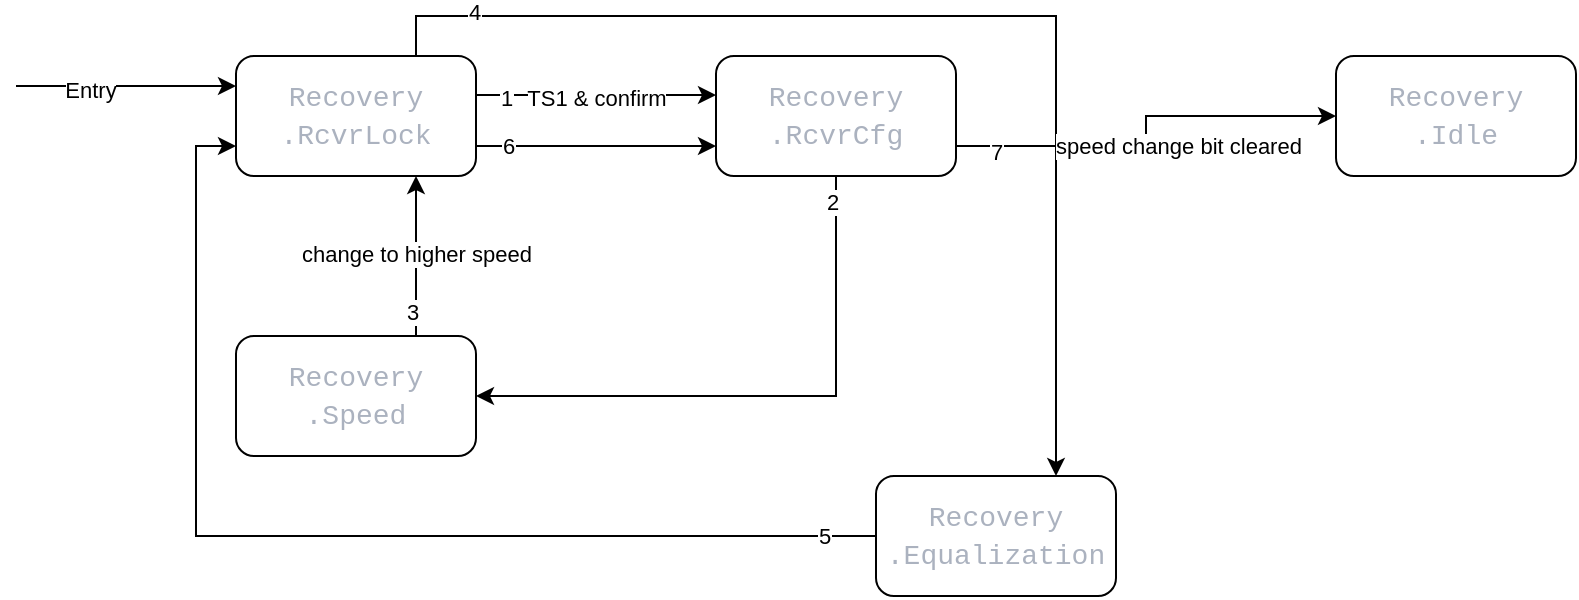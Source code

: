<mxfile version="24.7.16">
  <diagram name="Page-1" id="BXqrSRAVh3xnv1fdek1u">
    <mxGraphModel dx="1195" dy="615" grid="1" gridSize="10" guides="1" tooltips="1" connect="1" arrows="1" fold="1" page="1" pageScale="1" pageWidth="850" pageHeight="1100" math="0" shadow="0">
      <root>
        <mxCell id="0" />
        <mxCell id="1" parent="0" />
        <mxCell id="6jeEO0FnrRtDvutKkgK3-8" style="edgeStyle=orthogonalEdgeStyle;rounded=0;orthogonalLoop=1;jettySize=auto;html=1;entryX=0;entryY=0.5;entryDx=0;entryDy=0;" edge="1" parent="1">
          <mxGeometry relative="1" as="geometry">
            <mxPoint x="260" y="139.5" as="sourcePoint" />
            <mxPoint x="380" y="139.5" as="targetPoint" />
          </mxGeometry>
        </mxCell>
        <mxCell id="6jeEO0FnrRtDvutKkgK3-21" value="1" style="edgeLabel;html=1;align=center;verticalAlign=middle;resizable=0;points=[];" vertex="1" connectable="0" parent="6jeEO0FnrRtDvutKkgK3-8">
          <mxGeometry x="-0.749" y="-1" relative="1" as="geometry">
            <mxPoint as="offset" />
          </mxGeometry>
        </mxCell>
        <mxCell id="6jeEO0FnrRtDvutKkgK3-29" value="TS1 &amp;amp; confirm" style="edgeLabel;html=1;align=center;verticalAlign=middle;resizable=0;points=[];" vertex="1" connectable="0" parent="6jeEO0FnrRtDvutKkgK3-8">
          <mxGeometry x="-0.24" y="-1" relative="1" as="geometry">
            <mxPoint x="14" as="offset" />
          </mxGeometry>
        </mxCell>
        <mxCell id="6jeEO0FnrRtDvutKkgK3-11" style="edgeStyle=orthogonalEdgeStyle;rounded=0;orthogonalLoop=1;jettySize=auto;html=1;exitX=0.75;exitY=0;exitDx=0;exitDy=0;entryX=0.75;entryY=0;entryDx=0;entryDy=0;" edge="1" parent="1" source="6jeEO0FnrRtDvutKkgK3-1" target="6jeEO0FnrRtDvutKkgK3-5">
          <mxGeometry relative="1" as="geometry" />
        </mxCell>
        <mxCell id="6jeEO0FnrRtDvutKkgK3-24" value="4" style="edgeLabel;html=1;align=center;verticalAlign=middle;resizable=0;points=[];" vertex="1" connectable="0" parent="6jeEO0FnrRtDvutKkgK3-11">
          <mxGeometry x="-0.83" y="2" relative="1" as="geometry">
            <mxPoint as="offset" />
          </mxGeometry>
        </mxCell>
        <mxCell id="6jeEO0FnrRtDvutKkgK3-14" style="edgeStyle=orthogonalEdgeStyle;rounded=0;orthogonalLoop=1;jettySize=auto;html=1;exitX=1;exitY=0.75;exitDx=0;exitDy=0;entryX=0;entryY=0.75;entryDx=0;entryDy=0;" edge="1" parent="1" source="6jeEO0FnrRtDvutKkgK3-1" target="6jeEO0FnrRtDvutKkgK3-2">
          <mxGeometry relative="1" as="geometry" />
        </mxCell>
        <mxCell id="6jeEO0FnrRtDvutKkgK3-27" value="6" style="edgeLabel;html=1;align=center;verticalAlign=middle;resizable=0;points=[];" vertex="1" connectable="0" parent="6jeEO0FnrRtDvutKkgK3-14">
          <mxGeometry x="-0.738" relative="1" as="geometry">
            <mxPoint as="offset" />
          </mxGeometry>
        </mxCell>
        <mxCell id="6jeEO0FnrRtDvutKkgK3-1" value="&lt;div style=&quot;color: rgb(171, 178, 191); font-family: Consolas, &amp;quot;Courier New&amp;quot;, monospace; font-size: 14px; line-height: 19px; white-space: pre;&quot;&gt;Recovery&lt;/div&gt;&lt;div style=&quot;color: rgb(171, 178, 191); font-family: Consolas, &amp;quot;Courier New&amp;quot;, monospace; font-size: 14px; line-height: 19px; white-space: pre;&quot;&gt;.RcvrLock&lt;/div&gt;" style="rounded=1;whiteSpace=wrap;html=1;shadow=0;labelBackgroundColor=default;" vertex="1" parent="1">
          <mxGeometry x="140" y="120" width="120" height="60" as="geometry" />
        </mxCell>
        <mxCell id="6jeEO0FnrRtDvutKkgK3-9" style="edgeStyle=orthogonalEdgeStyle;rounded=0;orthogonalLoop=1;jettySize=auto;html=1;exitX=0.5;exitY=1;exitDx=0;exitDy=0;entryX=1;entryY=0.5;entryDx=0;entryDy=0;" edge="1" parent="1" source="6jeEO0FnrRtDvutKkgK3-2" target="6jeEO0FnrRtDvutKkgK3-4">
          <mxGeometry relative="1" as="geometry">
            <Array as="points">
              <mxPoint x="440" y="290" />
            </Array>
          </mxGeometry>
        </mxCell>
        <mxCell id="6jeEO0FnrRtDvutKkgK3-22" value="2" style="edgeLabel;html=1;align=center;verticalAlign=middle;resizable=0;points=[];" vertex="1" connectable="0" parent="6jeEO0FnrRtDvutKkgK3-9">
          <mxGeometry x="-0.911" y="-2" relative="1" as="geometry">
            <mxPoint as="offset" />
          </mxGeometry>
        </mxCell>
        <mxCell id="6jeEO0FnrRtDvutKkgK3-17" style="edgeStyle=orthogonalEdgeStyle;rounded=0;orthogonalLoop=1;jettySize=auto;html=1;exitX=1;exitY=0.75;exitDx=0;exitDy=0;entryX=0;entryY=0.5;entryDx=0;entryDy=0;" edge="1" parent="1" source="6jeEO0FnrRtDvutKkgK3-2" target="6jeEO0FnrRtDvutKkgK3-6">
          <mxGeometry relative="1" as="geometry" />
        </mxCell>
        <mxCell id="6jeEO0FnrRtDvutKkgK3-28" value="7" style="edgeLabel;html=1;align=center;verticalAlign=middle;resizable=0;points=[];" vertex="1" connectable="0" parent="6jeEO0FnrRtDvutKkgK3-17">
          <mxGeometry x="-0.805" y="-3" relative="1" as="geometry">
            <mxPoint as="offset" />
          </mxGeometry>
        </mxCell>
        <mxCell id="6jeEO0FnrRtDvutKkgK3-31" value="speed change bit cleared" style="edgeLabel;html=1;align=center;verticalAlign=middle;resizable=0;points=[];" vertex="1" connectable="0" parent="6jeEO0FnrRtDvutKkgK3-17">
          <mxGeometry x="-0.257" relative="1" as="geometry">
            <mxPoint x="35" as="offset" />
          </mxGeometry>
        </mxCell>
        <mxCell id="6jeEO0FnrRtDvutKkgK3-2" value="&lt;div style=&quot;color: rgb(171, 178, 191); font-family: Consolas, &amp;quot;Courier New&amp;quot;, monospace; font-size: 14px; line-height: 19px; white-space: pre;&quot;&gt;Recovery&lt;/div&gt;&lt;div style=&quot;color: rgb(171, 178, 191); font-family: Consolas, &amp;quot;Courier New&amp;quot;, monospace; font-size: 14px; line-height: 19px; white-space: pre;&quot;&gt;.RcvrCfg&lt;/div&gt;" style="rounded=1;whiteSpace=wrap;html=1;labelBackgroundColor=default;" vertex="1" parent="1">
          <mxGeometry x="380" y="120" width="120" height="60" as="geometry" />
        </mxCell>
        <mxCell id="6jeEO0FnrRtDvutKkgK3-10" style="edgeStyle=orthogonalEdgeStyle;rounded=0;orthogonalLoop=1;jettySize=auto;html=1;exitX=0.75;exitY=0;exitDx=0;exitDy=0;entryX=0.75;entryY=1;entryDx=0;entryDy=0;" edge="1" parent="1" source="6jeEO0FnrRtDvutKkgK3-4" target="6jeEO0FnrRtDvutKkgK3-1">
          <mxGeometry relative="1" as="geometry" />
        </mxCell>
        <mxCell id="6jeEO0FnrRtDvutKkgK3-23" value="3" style="edgeLabel;html=1;align=center;verticalAlign=middle;resizable=0;points=[];" vertex="1" connectable="0" parent="6jeEO0FnrRtDvutKkgK3-10">
          <mxGeometry x="-0.683" y="2" relative="1" as="geometry">
            <mxPoint as="offset" />
          </mxGeometry>
        </mxCell>
        <mxCell id="6jeEO0FnrRtDvutKkgK3-30" value="change to higher speed" style="edgeLabel;html=1;align=center;verticalAlign=middle;resizable=0;points=[];" vertex="1" connectable="0" parent="6jeEO0FnrRtDvutKkgK3-10">
          <mxGeometry x="0.021" relative="1" as="geometry">
            <mxPoint as="offset" />
          </mxGeometry>
        </mxCell>
        <mxCell id="6jeEO0FnrRtDvutKkgK3-4" value="&lt;div style=&quot;color: rgb(171, 178, 191); font-family: Consolas, &amp;quot;Courier New&amp;quot;, monospace; font-size: 14px; line-height: 19px; white-space: pre;&quot;&gt;Recovery&lt;/div&gt;&lt;div style=&quot;color: rgb(171, 178, 191); font-family: Consolas, &amp;quot;Courier New&amp;quot;, monospace; font-size: 14px; line-height: 19px; white-space: pre;&quot;&gt;.Speed&lt;/div&gt;" style="rounded=1;whiteSpace=wrap;html=1;labelBackgroundColor=default;" vertex="1" parent="1">
          <mxGeometry x="140" y="260" width="120" height="60" as="geometry" />
        </mxCell>
        <mxCell id="6jeEO0FnrRtDvutKkgK3-13" style="edgeStyle=orthogonalEdgeStyle;rounded=0;orthogonalLoop=1;jettySize=auto;html=1;entryX=0;entryY=0.75;entryDx=0;entryDy=0;" edge="1" parent="1" source="6jeEO0FnrRtDvutKkgK3-5" target="6jeEO0FnrRtDvutKkgK3-1">
          <mxGeometry relative="1" as="geometry" />
        </mxCell>
        <mxCell id="6jeEO0FnrRtDvutKkgK3-25" value="5" style="edgeLabel;html=1;align=center;verticalAlign=middle;resizable=0;points=[];" vertex="1" connectable="0" parent="6jeEO0FnrRtDvutKkgK3-13">
          <mxGeometry x="-0.904" relative="1" as="geometry">
            <mxPoint as="offset" />
          </mxGeometry>
        </mxCell>
        <mxCell id="6jeEO0FnrRtDvutKkgK3-5" value="&lt;div style=&quot;color: rgb(171, 178, 191); font-family: Consolas, &amp;quot;Courier New&amp;quot;, monospace; font-size: 14px; line-height: 19px; white-space: pre;&quot;&gt;Recovery&lt;/div&gt;&lt;div style=&quot;color: rgb(171, 178, 191); font-family: Consolas, &amp;quot;Courier New&amp;quot;, monospace; font-size: 14px; line-height: 19px; white-space: pre;&quot;&gt;.Equalization&lt;/div&gt;" style="rounded=1;whiteSpace=wrap;html=1;labelBackgroundColor=default;" vertex="1" parent="1">
          <mxGeometry x="460" y="330" width="120" height="60" as="geometry" />
        </mxCell>
        <mxCell id="6jeEO0FnrRtDvutKkgK3-6" value="&lt;div style=&quot;color: rgb(171, 178, 191); font-family: Consolas, &amp;quot;Courier New&amp;quot;, monospace; font-size: 14px; line-height: 19px; white-space: pre;&quot;&gt;Recovery&lt;/div&gt;&lt;div style=&quot;color: rgb(171, 178, 191); font-family: Consolas, &amp;quot;Courier New&amp;quot;, monospace; font-size: 14px; line-height: 19px; white-space: pre;&quot;&gt;.Idle&lt;/div&gt;" style="rounded=1;whiteSpace=wrap;html=1;labelBackgroundColor=default;" vertex="1" parent="1">
          <mxGeometry x="690" y="120" width="120" height="60" as="geometry" />
        </mxCell>
        <mxCell id="6jeEO0FnrRtDvutKkgK3-19" value="" style="endArrow=classic;html=1;rounded=0;entryX=0;entryY=0.25;entryDx=0;entryDy=0;" edge="1" parent="1" target="6jeEO0FnrRtDvutKkgK3-1">
          <mxGeometry width="50" height="50" relative="1" as="geometry">
            <mxPoint x="30" y="135" as="sourcePoint" />
            <mxPoint x="100" y="140" as="targetPoint" />
          </mxGeometry>
        </mxCell>
        <mxCell id="6jeEO0FnrRtDvutKkgK3-20" value="Entry" style="edgeLabel;html=1;align=center;verticalAlign=middle;resizable=0;points=[];" vertex="1" connectable="0" parent="6jeEO0FnrRtDvutKkgK3-19">
          <mxGeometry x="-0.327" y="-2" relative="1" as="geometry">
            <mxPoint as="offset" />
          </mxGeometry>
        </mxCell>
      </root>
    </mxGraphModel>
  </diagram>
</mxfile>
